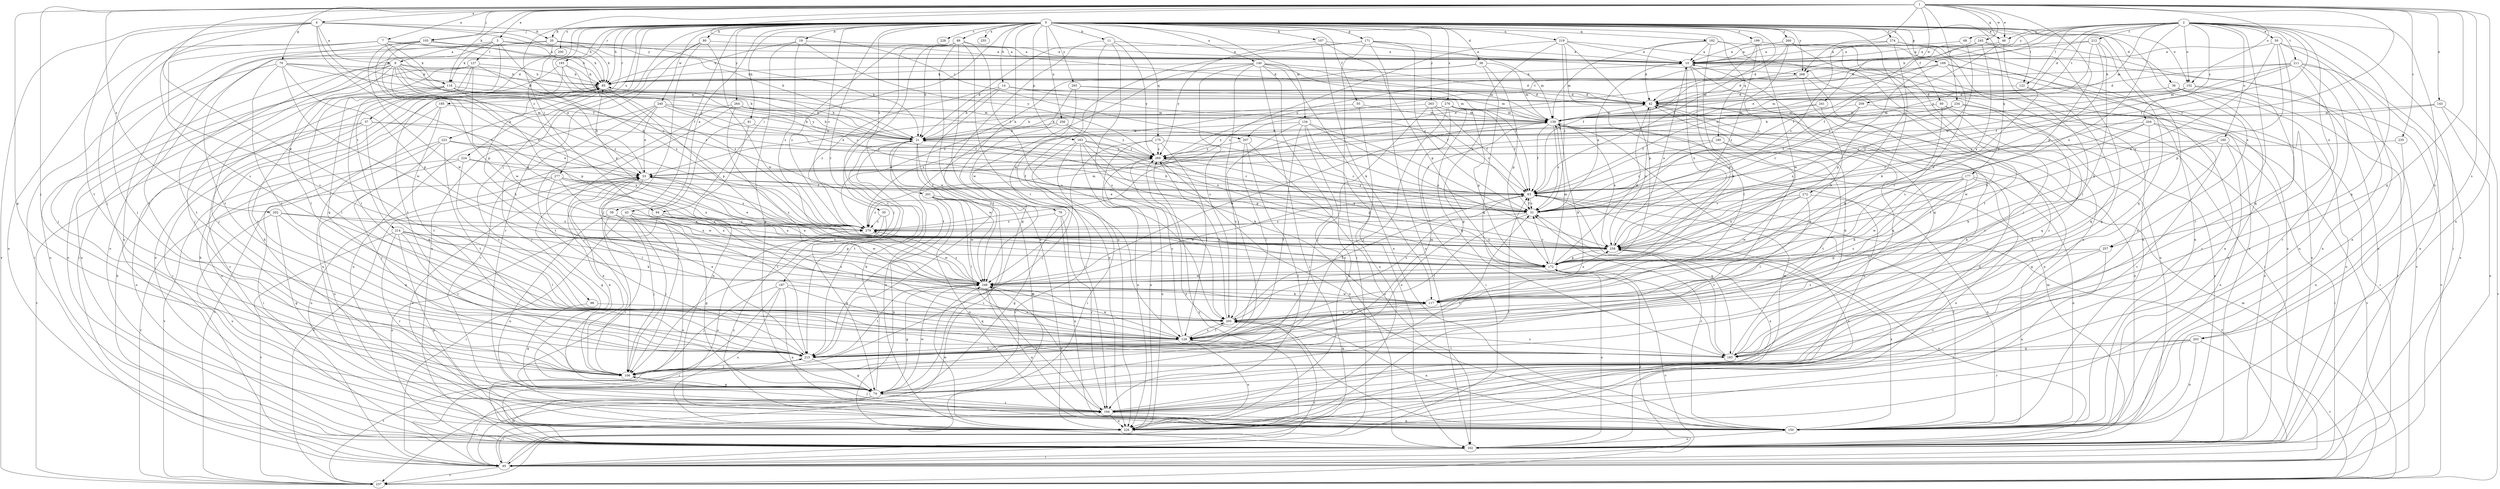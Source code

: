 strict digraph  {
0;
1;
2;
3;
4;
7;
8;
10;
11;
14;
19;
20;
21;
30;
31;
36;
37;
38;
42;
43;
46;
50;
53;
55;
59;
60;
63;
68;
70;
74;
79;
80;
81;
85;
89;
94;
95;
98;
105;
106;
107;
116;
117;
122;
127;
128;
134;
139;
140;
143;
150;
152;
160;
162;
163;
169;
171;
172;
175;
177;
180;
182;
183;
185;
187;
193;
194;
199;
200;
201;
202;
203;
204;
205;
207;
209;
211;
212;
214;
215;
219;
223;
224;
226;
228;
234;
235;
237;
240;
241;
245;
248;
255;
256;
257;
258;
260;
263;
264;
265;
268;
269;
272;
274;
276;
277;
279;
0 -> 11  [label=b];
0 -> 14  [label=b];
0 -> 19  [label=b];
0 -> 20  [label=b];
0 -> 30  [label=c];
0 -> 36  [label=d];
0 -> 37  [label=d];
0 -> 38  [label=d];
0 -> 43  [label=e];
0 -> 46  [label=e];
0 -> 55  [label=f];
0 -> 59  [label=f];
0 -> 60  [label=f];
0 -> 63  [label=f];
0 -> 79  [label=h];
0 -> 80  [label=h];
0 -> 81  [label=h];
0 -> 85  [label=h];
0 -> 89  [label=i];
0 -> 94  [label=i];
0 -> 98  [label=j];
0 -> 105  [label=j];
0 -> 107  [label=k];
0 -> 122  [label=l];
0 -> 134  [label=m];
0 -> 140  [label=n];
0 -> 152  [label=o];
0 -> 163  [label=p];
0 -> 169  [label=p];
0 -> 171  [label=p];
0 -> 175  [label=q];
0 -> 177  [label=q];
0 -> 180  [label=q];
0 -> 182  [label=q];
0 -> 185  [label=r];
0 -> 187  [label=r];
0 -> 193  [label=r];
0 -> 199  [label=s];
0 -> 200  [label=s];
0 -> 201  [label=s];
0 -> 219  [label=u];
0 -> 223  [label=u];
0 -> 224  [label=u];
0 -> 226  [label=u];
0 -> 228  [label=v];
0 -> 240  [label=w];
0 -> 255  [label=x];
0 -> 256  [label=x];
0 -> 257  [label=x];
0 -> 260  [label=y];
0 -> 263  [label=y];
0 -> 264  [label=y];
0 -> 265  [label=y];
0 -> 268  [label=y];
0 -> 272  [label=z];
0 -> 274  [label=z];
0 -> 276  [label=z];
0 -> 277  [label=z];
0 -> 279  [label=z];
1 -> 3  [label=a];
1 -> 4  [label=a];
1 -> 7  [label=a];
1 -> 31  [label=c];
1 -> 46  [label=e];
1 -> 68  [label=g];
1 -> 70  [label=g];
1 -> 74  [label=g];
1 -> 94  [label=i];
1 -> 105  [label=j];
1 -> 106  [label=j];
1 -> 116  [label=k];
1 -> 143  [label=n];
1 -> 150  [label=n];
1 -> 152  [label=o];
1 -> 172  [label=p];
1 -> 183  [label=q];
1 -> 202  [label=s];
1 -> 203  [label=s];
1 -> 207  [label=t];
1 -> 234  [label=v];
1 -> 235  [label=v];
1 -> 241  [label=w];
1 -> 245  [label=w];
1 -> 248  [label=w];
1 -> 268  [label=y];
2 -> 42  [label=d];
2 -> 46  [label=e];
2 -> 50  [label=e];
2 -> 53  [label=e];
2 -> 63  [label=f];
2 -> 95  [label=i];
2 -> 122  [label=l];
2 -> 139  [label=m];
2 -> 152  [label=o];
2 -> 160  [label=o];
2 -> 183  [label=q];
2 -> 194  [label=r];
2 -> 203  [label=s];
2 -> 204  [label=s];
2 -> 207  [label=t];
2 -> 209  [label=t];
2 -> 211  [label=t];
2 -> 212  [label=t];
2 -> 257  [label=x];
2 -> 258  [label=x];
2 -> 268  [label=y];
3 -> 8  [label=a];
3 -> 85  [label=h];
3 -> 116  [label=k];
3 -> 127  [label=l];
3 -> 172  [label=p];
3 -> 214  [label=t];
3 -> 215  [label=t];
3 -> 268  [label=y];
4 -> 8  [label=a];
4 -> 20  [label=b];
4 -> 21  [label=b];
4 -> 63  [label=f];
4 -> 85  [label=h];
4 -> 106  [label=j];
4 -> 205  [label=s];
4 -> 215  [label=t];
4 -> 237  [label=v];
4 -> 258  [label=x];
7 -> 10  [label=a];
7 -> 53  [label=e];
7 -> 85  [label=h];
7 -> 106  [label=j];
7 -> 116  [label=k];
7 -> 162  [label=o];
7 -> 205  [label=s];
8 -> 31  [label=c];
8 -> 42  [label=d];
8 -> 53  [label=e];
8 -> 85  [label=h];
8 -> 106  [label=j];
8 -> 116  [label=k];
8 -> 128  [label=l];
8 -> 162  [label=o];
8 -> 215  [label=t];
8 -> 269  [label=y];
8 -> 279  [label=z];
10 -> 85  [label=h];
10 -> 95  [label=i];
10 -> 162  [label=o];
10 -> 172  [label=p];
10 -> 183  [label=q];
10 -> 258  [label=x];
11 -> 10  [label=a];
11 -> 205  [label=s];
11 -> 215  [label=t];
11 -> 226  [label=u];
11 -> 269  [label=y];
14 -> 21  [label=b];
14 -> 42  [label=d];
14 -> 63  [label=f];
14 -> 139  [label=m];
14 -> 248  [label=w];
14 -> 279  [label=z];
19 -> 10  [label=a];
19 -> 74  [label=g];
19 -> 85  [label=h];
19 -> 269  [label=y];
19 -> 279  [label=z];
20 -> 10  [label=a];
20 -> 21  [label=b];
20 -> 42  [label=d];
20 -> 85  [label=h];
20 -> 95  [label=i];
20 -> 162  [label=o];
20 -> 226  [label=u];
21 -> 42  [label=d];
21 -> 85  [label=h];
21 -> 95  [label=i];
21 -> 162  [label=o];
21 -> 215  [label=t];
21 -> 226  [label=u];
21 -> 248  [label=w];
21 -> 269  [label=y];
30 -> 74  [label=g];
30 -> 162  [label=o];
30 -> 279  [label=z];
31 -> 10  [label=a];
31 -> 21  [label=b];
31 -> 53  [label=e];
31 -> 63  [label=f];
31 -> 128  [label=l];
31 -> 269  [label=y];
31 -> 279  [label=z];
36 -> 42  [label=d];
36 -> 95  [label=i];
36 -> 150  [label=n];
36 -> 162  [label=o];
37 -> 21  [label=b];
37 -> 162  [label=o];
37 -> 183  [label=q];
37 -> 194  [label=r];
37 -> 237  [label=v];
37 -> 258  [label=x];
38 -> 85  [label=h];
38 -> 139  [label=m];
38 -> 172  [label=p];
38 -> 183  [label=q];
38 -> 279  [label=z];
42 -> 139  [label=m];
42 -> 150  [label=n];
42 -> 162  [label=o];
42 -> 183  [label=q];
42 -> 258  [label=x];
43 -> 74  [label=g];
43 -> 95  [label=i];
43 -> 106  [label=j];
43 -> 162  [label=o];
43 -> 258  [label=x];
43 -> 279  [label=z];
46 -> 10  [label=a];
46 -> 63  [label=f];
46 -> 128  [label=l];
50 -> 10  [label=a];
50 -> 150  [label=n];
50 -> 162  [label=o];
50 -> 172  [label=p];
50 -> 183  [label=q];
50 -> 258  [label=x];
53 -> 63  [label=f];
53 -> 74  [label=g];
53 -> 85  [label=h];
53 -> 215  [label=t];
53 -> 237  [label=v];
55 -> 21  [label=b];
55 -> 139  [label=m];
55 -> 226  [label=u];
59 -> 106  [label=j];
59 -> 150  [label=n];
59 -> 194  [label=r];
59 -> 258  [label=x];
59 -> 279  [label=z];
60 -> 117  [label=k];
60 -> 139  [label=m];
60 -> 162  [label=o];
60 -> 183  [label=q];
63 -> 31  [label=c];
63 -> 162  [label=o];
63 -> 183  [label=q];
63 -> 205  [label=s];
63 -> 248  [label=w];
63 -> 279  [label=z];
68 -> 10  [label=a];
68 -> 258  [label=x];
70 -> 21  [label=b];
70 -> 42  [label=d];
70 -> 85  [label=h];
70 -> 106  [label=j];
70 -> 128  [label=l];
70 -> 172  [label=p];
70 -> 248  [label=w];
74 -> 21  [label=b];
74 -> 31  [label=c];
74 -> 53  [label=e];
74 -> 85  [label=h];
74 -> 95  [label=i];
74 -> 162  [label=o];
74 -> 194  [label=r];
74 -> 248  [label=w];
74 -> 258  [label=x];
79 -> 74  [label=g];
79 -> 150  [label=n];
79 -> 194  [label=r];
79 -> 279  [label=z];
80 -> 10  [label=a];
80 -> 106  [label=j];
80 -> 162  [label=o];
80 -> 194  [label=r];
80 -> 248  [label=w];
81 -> 21  [label=b];
81 -> 106  [label=j];
81 -> 150  [label=n];
85 -> 42  [label=d];
85 -> 95  [label=i];
85 -> 172  [label=p];
89 -> 10  [label=a];
89 -> 21  [label=b];
89 -> 74  [label=g];
89 -> 106  [label=j];
89 -> 128  [label=l];
89 -> 205  [label=s];
89 -> 215  [label=t];
89 -> 226  [label=u];
89 -> 279  [label=z];
94 -> 128  [label=l];
94 -> 162  [label=o];
94 -> 205  [label=s];
94 -> 248  [label=w];
94 -> 279  [label=z];
95 -> 63  [label=f];
95 -> 85  [label=h];
95 -> 172  [label=p];
95 -> 194  [label=r];
95 -> 237  [label=v];
95 -> 269  [label=y];
98 -> 74  [label=g];
98 -> 205  [label=s];
105 -> 10  [label=a];
105 -> 63  [label=f];
105 -> 172  [label=p];
105 -> 215  [label=t];
105 -> 248  [label=w];
105 -> 279  [label=z];
106 -> 53  [label=e];
106 -> 74  [label=g];
107 -> 10  [label=a];
107 -> 117  [label=k];
107 -> 172  [label=p];
107 -> 269  [label=y];
116 -> 21  [label=b];
116 -> 42  [label=d];
116 -> 128  [label=l];
116 -> 172  [label=p];
116 -> 215  [label=t];
116 -> 226  [label=u];
116 -> 269  [label=y];
117 -> 85  [label=h];
117 -> 205  [label=s];
117 -> 248  [label=w];
122 -> 42  [label=d];
122 -> 183  [label=q];
122 -> 258  [label=x];
127 -> 85  [label=h];
127 -> 106  [label=j];
127 -> 128  [label=l];
127 -> 162  [label=o];
127 -> 183  [label=q];
127 -> 248  [label=w];
127 -> 279  [label=z];
128 -> 183  [label=q];
128 -> 205  [label=s];
128 -> 215  [label=t];
128 -> 226  [label=u];
128 -> 248  [label=w];
128 -> 269  [label=y];
134 -> 21  [label=b];
134 -> 31  [label=c];
134 -> 162  [label=o];
134 -> 205  [label=s];
134 -> 215  [label=t];
134 -> 226  [label=u];
134 -> 258  [label=x];
139 -> 21  [label=b];
139 -> 31  [label=c];
139 -> 63  [label=f];
139 -> 117  [label=k];
139 -> 226  [label=u];
139 -> 248  [label=w];
139 -> 258  [label=x];
139 -> 269  [label=y];
140 -> 42  [label=d];
140 -> 63  [label=f];
140 -> 85  [label=h];
140 -> 95  [label=i];
140 -> 106  [label=j];
140 -> 139  [label=m];
140 -> 150  [label=n];
140 -> 162  [label=o];
140 -> 205  [label=s];
140 -> 248  [label=w];
143 -> 21  [label=b];
143 -> 139  [label=m];
143 -> 162  [label=o];
143 -> 237  [label=v];
150 -> 31  [label=c];
150 -> 63  [label=f];
150 -> 162  [label=o];
150 -> 258  [label=x];
150 -> 269  [label=y];
150 -> 279  [label=z];
152 -> 31  [label=c];
152 -> 42  [label=d];
152 -> 53  [label=e];
152 -> 139  [label=m];
152 -> 194  [label=r];
152 -> 237  [label=v];
160 -> 74  [label=g];
160 -> 95  [label=i];
160 -> 117  [label=k];
160 -> 150  [label=n];
160 -> 269  [label=y];
162 -> 95  [label=i];
162 -> 139  [label=m];
163 -> 31  [label=c];
163 -> 95  [label=i];
163 -> 117  [label=k];
163 -> 172  [label=p];
163 -> 226  [label=u];
163 -> 237  [label=v];
163 -> 269  [label=y];
169 -> 85  [label=h];
169 -> 139  [label=m];
169 -> 150  [label=n];
169 -> 162  [label=o];
169 -> 172  [label=p];
169 -> 205  [label=s];
171 -> 10  [label=a];
171 -> 21  [label=b];
171 -> 31  [label=c];
171 -> 95  [label=i];
171 -> 139  [label=m];
171 -> 162  [label=o];
171 -> 248  [label=w];
172 -> 31  [label=c];
172 -> 42  [label=d];
172 -> 139  [label=m];
172 -> 162  [label=o];
172 -> 237  [label=v];
172 -> 248  [label=w];
175 -> 31  [label=c];
175 -> 106  [label=j];
175 -> 128  [label=l];
175 -> 226  [label=u];
175 -> 269  [label=y];
177 -> 63  [label=f];
177 -> 117  [label=k];
177 -> 128  [label=l];
177 -> 150  [label=n];
177 -> 172  [label=p];
177 -> 205  [label=s];
177 -> 226  [label=u];
177 -> 248  [label=w];
180 -> 31  [label=c];
180 -> 128  [label=l];
180 -> 215  [label=t];
180 -> 269  [label=y];
182 -> 10  [label=a];
182 -> 42  [label=d];
182 -> 117  [label=k];
182 -> 139  [label=m];
182 -> 194  [label=r];
182 -> 237  [label=v];
183 -> 31  [label=c];
183 -> 42  [label=d];
183 -> 128  [label=l];
183 -> 205  [label=s];
185 -> 139  [label=m];
185 -> 162  [label=o];
185 -> 215  [label=t];
185 -> 226  [label=u];
187 -> 95  [label=i];
187 -> 106  [label=j];
187 -> 117  [label=k];
187 -> 150  [label=n];
187 -> 183  [label=q];
187 -> 226  [label=u];
193 -> 31  [label=c];
193 -> 85  [label=h];
193 -> 162  [label=o];
193 -> 215  [label=t];
193 -> 279  [label=z];
194 -> 10  [label=a];
194 -> 106  [label=j];
194 -> 150  [label=n];
194 -> 226  [label=u];
194 -> 248  [label=w];
199 -> 10  [label=a];
199 -> 63  [label=f];
199 -> 162  [label=o];
199 -> 248  [label=w];
199 -> 279  [label=z];
200 -> 95  [label=i];
201 -> 31  [label=c];
201 -> 128  [label=l];
201 -> 150  [label=n];
201 -> 226  [label=u];
201 -> 248  [label=w];
202 -> 74  [label=g];
202 -> 183  [label=q];
202 -> 226  [label=u];
202 -> 258  [label=x];
202 -> 279  [label=z];
203 -> 106  [label=j];
203 -> 150  [label=n];
203 -> 183  [label=q];
203 -> 194  [label=r];
203 -> 237  [label=v];
204 -> 21  [label=b];
204 -> 31  [label=c];
204 -> 194  [label=r];
204 -> 215  [label=t];
204 -> 237  [label=v];
204 -> 258  [label=x];
205 -> 63  [label=f];
205 -> 117  [label=k];
205 -> 128  [label=l];
205 -> 150  [label=n];
205 -> 237  [label=v];
205 -> 269  [label=y];
207 -> 128  [label=l];
207 -> 162  [label=o];
207 -> 194  [label=r];
207 -> 269  [label=y];
209 -> 21  [label=b];
209 -> 31  [label=c];
209 -> 95  [label=i];
209 -> 139  [label=m];
211 -> 42  [label=d];
211 -> 63  [label=f];
211 -> 85  [label=h];
211 -> 139  [label=m];
211 -> 150  [label=n];
211 -> 162  [label=o];
211 -> 194  [label=r];
211 -> 226  [label=u];
212 -> 10  [label=a];
212 -> 85  [label=h];
212 -> 117  [label=k];
212 -> 183  [label=q];
212 -> 258  [label=x];
212 -> 269  [label=y];
214 -> 117  [label=k];
214 -> 128  [label=l];
214 -> 150  [label=n];
214 -> 172  [label=p];
214 -> 194  [label=r];
214 -> 215  [label=t];
214 -> 237  [label=v];
214 -> 258  [label=x];
215 -> 53  [label=e];
215 -> 74  [label=g];
215 -> 106  [label=j];
215 -> 139  [label=m];
219 -> 10  [label=a];
219 -> 31  [label=c];
219 -> 74  [label=g];
219 -> 128  [label=l];
219 -> 172  [label=p];
219 -> 226  [label=u];
219 -> 279  [label=z];
223 -> 53  [label=e];
223 -> 95  [label=i];
223 -> 106  [label=j];
223 -> 215  [label=t];
223 -> 237  [label=v];
223 -> 269  [label=y];
224 -> 53  [label=e];
224 -> 63  [label=f];
224 -> 205  [label=s];
224 -> 226  [label=u];
224 -> 237  [label=v];
226 -> 42  [label=d];
226 -> 53  [label=e];
226 -> 63  [label=f];
226 -> 85  [label=h];
226 -> 139  [label=m];
226 -> 248  [label=w];
234 -> 63  [label=f];
234 -> 139  [label=m];
234 -> 162  [label=o];
234 -> 215  [label=t];
234 -> 258  [label=x];
235 -> 150  [label=n];
235 -> 269  [label=y];
237 -> 139  [label=m];
237 -> 215  [label=t];
240 -> 21  [label=b];
240 -> 53  [label=e];
240 -> 63  [label=f];
240 -> 106  [label=j];
240 -> 139  [label=m];
240 -> 215  [label=t];
240 -> 226  [label=u];
241 -> 63  [label=f];
241 -> 139  [label=m];
241 -> 248  [label=w];
245 -> 10  [label=a];
245 -> 53  [label=e];
245 -> 63  [label=f];
245 -> 74  [label=g];
245 -> 162  [label=o];
245 -> 258  [label=x];
248 -> 53  [label=e];
248 -> 74  [label=g];
248 -> 117  [label=k];
248 -> 150  [label=n];
248 -> 194  [label=r];
248 -> 215  [label=t];
248 -> 258  [label=x];
248 -> 279  [label=z];
256 -> 21  [label=b];
256 -> 194  [label=r];
256 -> 258  [label=x];
256 -> 269  [label=y];
257 -> 172  [label=p];
257 -> 194  [label=r];
257 -> 205  [label=s];
257 -> 226  [label=u];
258 -> 10  [label=a];
258 -> 53  [label=e];
258 -> 162  [label=o];
258 -> 172  [label=p];
260 -> 10  [label=a];
260 -> 31  [label=c];
260 -> 42  [label=d];
260 -> 106  [label=j];
260 -> 150  [label=n];
260 -> 215  [label=t];
263 -> 31  [label=c];
263 -> 63  [label=f];
263 -> 106  [label=j];
263 -> 139  [label=m];
263 -> 279  [label=z];
264 -> 21  [label=b];
264 -> 106  [label=j];
264 -> 139  [label=m];
264 -> 194  [label=r];
264 -> 205  [label=s];
265 -> 42  [label=d];
265 -> 139  [label=m];
265 -> 215  [label=t];
265 -> 226  [label=u];
268 -> 42  [label=d];
268 -> 117  [label=k];
268 -> 215  [label=t];
268 -> 269  [label=y];
269 -> 53  [label=e];
269 -> 150  [label=n];
269 -> 172  [label=p];
269 -> 226  [label=u];
269 -> 258  [label=x];
272 -> 31  [label=c];
272 -> 128  [label=l];
272 -> 150  [label=n];
272 -> 248  [label=w];
272 -> 258  [label=x];
274 -> 10  [label=a];
274 -> 31  [label=c];
274 -> 117  [label=k];
274 -> 150  [label=n];
274 -> 162  [label=o];
276 -> 53  [label=e];
276 -> 63  [label=f];
276 -> 95  [label=i];
276 -> 106  [label=j];
276 -> 139  [label=m];
276 -> 172  [label=p];
276 -> 183  [label=q];
277 -> 63  [label=f];
277 -> 128  [label=l];
277 -> 226  [label=u];
277 -> 237  [label=v];
277 -> 248  [label=w];
277 -> 258  [label=x];
277 -> 279  [label=z];
279 -> 139  [label=m];
279 -> 248  [label=w];
279 -> 258  [label=x];
}
